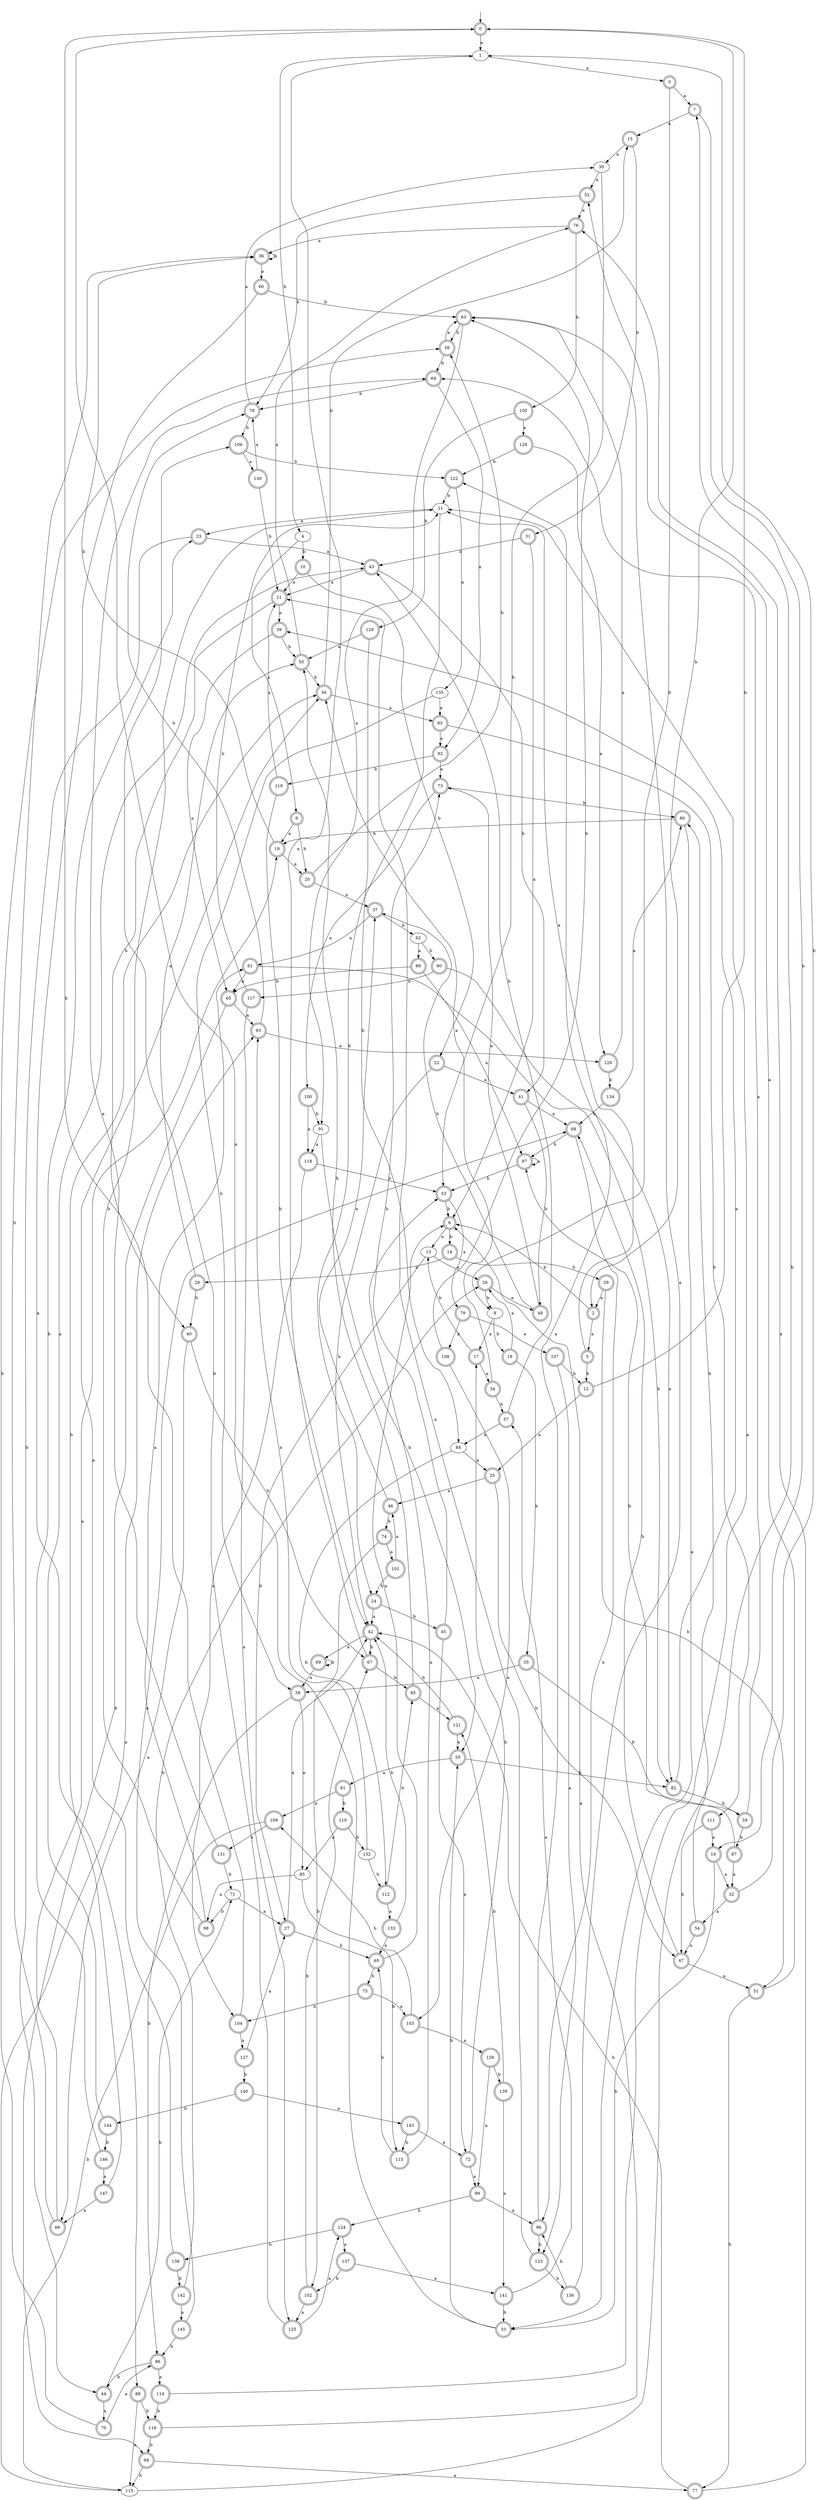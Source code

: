 digraph RandomDFA {
  __start0 [label="", shape=none];
  __start0 -> 0 [label=""];
  0 [shape=circle] [shape=doublecircle]
  0 -> 1 [label="a"]
  0 -> 2 [label="b"]
  1
  1 -> 3 [label="a"]
  1 -> 4 [label="b"]
  2 [shape=doublecircle]
  2 -> 5 [label="a"]
  2 -> 6 [label="b"]
  3 [shape=doublecircle]
  3 -> 7 [label="a"]
  3 -> 8 [label="b"]
  4
  4 -> 9 [label="a"]
  4 -> 10 [label="b"]
  5 [shape=doublecircle]
  5 -> 11 [label="a"]
  5 -> 12 [label="b"]
  6 [shape=doublecircle]
  6 -> 13 [label="a"]
  6 -> 14 [label="b"]
  7 [shape=doublecircle]
  7 -> 15 [label="a"]
  7 -> 16 [label="b"]
  8
  8 -> 17 [label="a"]
  8 -> 18 [label="b"]
  9 [shape=doublecircle]
  9 -> 19 [label="a"]
  9 -> 20 [label="b"]
  10 [shape=doublecircle]
  10 -> 21 [label="a"]
  10 -> 22 [label="b"]
  11
  11 -> 23 [label="a"]
  11 -> 24 [label="b"]
  12 [shape=doublecircle]
  12 -> 25 [label="a"]
  12 -> 0 [label="b"]
  13
  13 -> 26 [label="a"]
  13 -> 27 [label="b"]
  14 [shape=doublecircle]
  14 -> 28 [label="a"]
  14 -> 29 [label="b"]
  15 [shape=doublecircle]
  15 -> 30 [label="a"]
  15 -> 31 [label="b"]
  16 [shape=doublecircle]
  16 -> 32 [label="a"]
  16 -> 33 [label="b"]
  17 [shape=doublecircle]
  17 -> 34 [label="a"]
  17 -> 13 [label="b"]
  18 [shape=doublecircle]
  18 -> 26 [label="a"]
  18 -> 35 [label="b"]
  19 [shape=doublecircle]
  19 -> 20 [label="a"]
  19 -> 36 [label="b"]
  20 [shape=doublecircle]
  20 -> 37 [label="a"]
  20 -> 38 [label="b"]
  21 [shape=doublecircle]
  21 -> 39 [label="a"]
  21 -> 40 [label="b"]
  22 [shape=doublecircle]
  22 -> 41 [label="a"]
  22 -> 42 [label="b"]
  23 [shape=doublecircle]
  23 -> 43 [label="a"]
  23 -> 44 [label="b"]
  24 [shape=doublecircle]
  24 -> 42 [label="a"]
  24 -> 45 [label="b"]
  25 [shape=doublecircle]
  25 -> 46 [label="a"]
  25 -> 47 [label="b"]
  26 [shape=doublecircle]
  26 -> 48 [label="a"]
  26 -> 8 [label="b"]
  27 [shape=doublecircle]
  27 -> 42 [label="a"]
  27 -> 49 [label="b"]
  28 [shape=doublecircle]
  28 -> 50 [label="a"]
  28 -> 40 [label="b"]
  29 [shape=doublecircle]
  29 -> 2 [label="a"]
  29 -> 51 [label="b"]
  30
  30 -> 52 [label="a"]
  30 -> 53 [label="b"]
  31 [shape=doublecircle]
  31 -> 6 [label="a"]
  31 -> 43 [label="b"]
  32 [shape=doublecircle]
  32 -> 54 [label="a"]
  32 -> 1 [label="b"]
  33 [shape=doublecircle]
  33 -> 0 [label="a"]
  33 -> 55 [label="b"]
  34 [shape=doublecircle]
  34 -> 56 [label="a"]
  34 -> 57 [label="b"]
  35 [shape=doublecircle]
  35 -> 58 [label="a"]
  35 -> 59 [label="b"]
  36 [shape=doublecircle]
  36 -> 60 [label="a"]
  36 -> 36 [label="b"]
  37 [shape=doublecircle]
  37 -> 61 [label="a"]
  37 -> 62 [label="b"]
  38 [shape=doublecircle]
  38 -> 63 [label="a"]
  38 -> 64 [label="b"]
  39 [shape=doublecircle]
  39 -> 65 [label="a"]
  39 -> 50 [label="b"]
  40 [shape=doublecircle]
  40 -> 66 [label="a"]
  40 -> 67 [label="b"]
  41 [shape=doublecircle]
  41 -> 68 [label="a"]
  41 -> 48 [label="b"]
  42 [shape=doublecircle]
  42 -> 69 [label="a"]
  42 -> 67 [label="b"]
  43 [shape=doublecircle]
  43 -> 21 [label="a"]
  43 -> 41 [label="b"]
  44 [shape=doublecircle]
  44 -> 70 [label="a"]
  44 -> 71 [label="b"]
  45 [shape=doublecircle]
  45 -> 72 [label="a"]
  45 -> 73 [label="b"]
  46 [shape=doublecircle]
  46 -> 37 [label="a"]
  46 -> 74 [label="b"]
  47 [shape=doublecircle]
  47 -> 51 [label="a"]
  47 -> 68 [label="b"]
  48 [shape=doublecircle]
  48 -> 73 [label="a"]
  48 -> 37 [label="b"]
  49 [shape=doublecircle]
  49 -> 6 [label="a"]
  49 -> 75 [label="b"]
  50 [shape=doublecircle]
  50 -> 76 [label="a"]
  50 -> 56 [label="b"]
  51 [shape=doublecircle]
  51 -> 52 [label="a"]
  51 -> 77 [label="b"]
  52 [shape=doublecircle]
  52 -> 76 [label="a"]
  52 -> 78 [label="b"]
  53 [shape=doublecircle]
  53 -> 79 [label="a"]
  53 -> 6 [label="b"]
  54 [shape=doublecircle]
  54 -> 47 [label="a"]
  54 -> 80 [label="b"]
  55 [shape=doublecircle]
  55 -> 81 [label="a"]
  55 -> 82 [label="b"]
  56 [shape=doublecircle]
  56 -> 83 [label="a"]
  56 -> 15 [label="b"]
  57 [shape=doublecircle]
  57 -> 84 [label="a"]
  57 -> 43 [label="b"]
  58 [shape=doublecircle]
  58 -> 85 [label="a"]
  58 -> 86 [label="b"]
  59 [shape=doublecircle]
  59 -> 64 [label="a"]
  59 -> 87 [label="b"]
  60 [shape=doublecircle]
  60 -> 88 [label="a"]
  60 -> 63 [label="b"]
  61 [shape=doublecircle]
  61 -> 65 [label="a"]
  61 -> 82 [label="b"]
  62
  62 -> 89 [label="a"]
  62 -> 90 [label="b"]
  63 [shape=doublecircle]
  63 -> 91 [label="a"]
  63 -> 38 [label="b"]
  64 [shape=doublecircle]
  64 -> 92 [label="a"]
  64 -> 78 [label="b"]
  65 [shape=doublecircle]
  65 -> 93 [label="a"]
  65 -> 94 [label="b"]
  66 [shape=doublecircle]
  66 -> 19 [label="a"]
  66 -> 36 [label="b"]
  67 [shape=doublecircle]
  67 -> 1 [label="a"]
  67 -> 95 [label="b"]
  68 [shape=doublecircle]
  68 -> 96 [label="a"]
  68 -> 97 [label="b"]
  69 [shape=doublecircle]
  69 -> 58 [label="a"]
  69 -> 69 [label="b"]
  70 [shape=doublecircle]
  70 -> 86 [label="a"]
  70 -> 38 [label="b"]
  71
  71 -> 27 [label="a"]
  71 -> 98 [label="b"]
  72 [shape=doublecircle]
  72 -> 99 [label="a"]
  72 -> 17 [label="b"]
  73 [shape=doublecircle]
  73 -> 100 [label="a"]
  73 -> 80 [label="b"]
  74 [shape=doublecircle]
  74 -> 101 [label="a"]
  74 -> 102 [label="b"]
  75 [shape=doublecircle]
  75 -> 103 [label="a"]
  75 -> 104 [label="b"]
  76 [shape=doublecircle]
  76 -> 36 [label="a"]
  76 -> 105 [label="b"]
  77 [shape=doublecircle]
  77 -> 76 [label="a"]
  77 -> 42 [label="b"]
  78 [shape=doublecircle]
  78 -> 30 [label="a"]
  78 -> 106 [label="b"]
  79 [shape=doublecircle]
  79 -> 107 [label="a"]
  79 -> 108 [label="b"]
  80 [shape=doublecircle]
  80 -> 33 [label="a"]
  80 -> 19 [label="b"]
  81 [shape=doublecircle]
  81 -> 109 [label="a"]
  81 -> 110 [label="b"]
  82 [shape=doublecircle]
  82 -> 39 [label="a"]
  82 -> 59 [label="b"]
  83 [shape=doublecircle]
  83 -> 92 [label="a"]
  83 -> 111 [label="b"]
  84
  84 -> 25 [label="a"]
  84 -> 112 [label="b"]
  85
  85 -> 98 [label="a"]
  85 -> 113 [label="b"]
  86 [shape=doublecircle]
  86 -> 114 [label="a"]
  86 -> 44 [label="b"]
  87 [shape=doublecircle]
  87 -> 32 [label="a"]
  87 -> 97 [label="b"]
  88 [shape=doublecircle]
  88 -> 115 [label="a"]
  88 -> 116 [label="b"]
  89 [shape=doublecircle]
  89 -> 97 [label="a"]
  89 -> 65 [label="b"]
  90 [shape=doublecircle]
  90 -> 82 [label="a"]
  90 -> 117 [label="b"]
  91
  91 -> 118 [label="a"]
  91 -> 55 [label="b"]
  92 [shape=doublecircle]
  92 -> 73 [label="a"]
  92 -> 119 [label="b"]
  93 [shape=doublecircle]
  93 -> 120 [label="a"]
  93 -> 78 [label="b"]
  94 [shape=doublecircle]
  94 -> 77 [label="a"]
  94 -> 115 [label="b"]
  95 [shape=doublecircle]
  95 -> 121 [label="a"]
  95 -> 50 [label="b"]
  96 [shape=doublecircle]
  96 -> 122 [label="a"]
  96 -> 123 [label="b"]
  97 [shape=doublecircle]
  97 -> 97 [label="a"]
  97 -> 53 [label="b"]
  98 [shape=doublecircle]
  98 -> 61 [label="a"]
  98 -> 11 [label="b"]
  99 [shape=doublecircle]
  99 -> 96 [label="a"]
  99 -> 124 [label="b"]
  100 [shape=doublecircle]
  100 -> 118 [label="a"]
  100 -> 91 [label="b"]
  101 [shape=doublecircle]
  101 -> 46 [label="a"]
  101 -> 24 [label="b"]
  102 [shape=doublecircle]
  102 -> 125 [label="a"]
  102 -> 67 [label="b"]
  103 [shape=doublecircle]
  103 -> 126 [label="a"]
  103 -> 109 [label="b"]
  104 [shape=doublecircle]
  104 -> 127 [label="a"]
  104 -> 0 [label="b"]
  105 [shape=doublecircle]
  105 -> 128 [label="a"]
  105 -> 129 [label="b"]
  106 [shape=doublecircle]
  106 -> 130 [label="a"]
  106 -> 122 [label="b"]
  107 [shape=doublecircle]
  107 -> 123 [label="a"]
  107 -> 12 [label="b"]
  108 [shape=doublecircle]
  108 -> 103 [label="a"]
  108 -> 63 [label="b"]
  109 [shape=doublecircle]
  109 -> 131 [label="a"]
  109 -> 115 [label="b"]
  110 [shape=doublecircle]
  110 -> 85 [label="a"]
  110 -> 132 [label="b"]
  111 [shape=doublecircle]
  111 -> 16 [label="a"]
  111 -> 47 [label="b"]
  112 [shape=doublecircle]
  112 -> 133 [label="a"]
  112 -> 95 [label="b"]
  113 [shape=doublecircle]
  113 -> 53 [label="a"]
  113 -> 49 [label="b"]
  114 [shape=doublecircle]
  114 -> 11 [label="a"]
  114 -> 116 [label="b"]
  115
  115 -> 93 [label="a"]
  115 -> 7 [label="b"]
  116 [shape=doublecircle]
  116 -> 6 [label="a"]
  116 -> 94 [label="b"]
  117 [shape=doublecircle]
  117 -> 125 [label="a"]
  117 -> 11 [label="b"]
  118 [shape=doublecircle]
  118 -> 104 [label="a"]
  118 -> 53 [label="b"]
  119 [shape=doublecircle]
  119 -> 21 [label="a"]
  119 -> 42 [label="b"]
  120 [shape=doublecircle]
  120 -> 63 [label="a"]
  120 -> 134 [label="b"]
  121 [shape=doublecircle]
  121 -> 55 [label="a"]
  121 -> 42 [label="b"]
  122 [shape=doublecircle]
  122 -> 135 [label="a"]
  122 -> 11 [label="b"]
  123 [shape=doublecircle]
  123 -> 21 [label="a"]
  123 -> 136 [label="b"]
  124 [shape=doublecircle]
  124 -> 137 [label="a"]
  124 -> 138 [label="b"]
  125 [shape=doublecircle]
  125 -> 124 [label="a"]
  125 -> 106 [label="b"]
  126 [shape=doublecircle]
  126 -> 99 [label="a"]
  126 -> 139 [label="b"]
  127 [shape=doublecircle]
  127 -> 27 [label="a"]
  127 -> 140 [label="b"]
  128 [shape=doublecircle]
  128 -> 120 [label="a"]
  128 -> 122 [label="b"]
  129 [shape=doublecircle]
  129 -> 50 [label="a"]
  129 -> 84 [label="b"]
  130 [shape=doublecircle]
  130 -> 78 [label="a"]
  130 -> 21 [label="b"]
  131 [shape=doublecircle]
  131 -> 64 [label="a"]
  131 -> 71 [label="b"]
  132
  132 -> 93 [label="a"]
  132 -> 112 [label="b"]
  133 [shape=doublecircle]
  133 -> 49 [label="a"]
  133 -> 42 [label="b"]
  134 [shape=doublecircle]
  134 -> 80 [label="a"]
  134 -> 68 [label="b"]
  135
  135 -> 83 [label="a"]
  135 -> 58 [label="b"]
  136 [shape=doublecircle]
  136 -> 63 [label="a"]
  136 -> 96 [label="b"]
  137 [shape=doublecircle]
  137 -> 141 [label="a"]
  137 -> 102 [label="b"]
  138 [shape=doublecircle]
  138 -> 56 [label="a"]
  138 -> 142 [label="b"]
  139 [shape=doublecircle]
  139 -> 141 [label="a"]
  139 -> 121 [label="b"]
  140 [shape=doublecircle]
  140 -> 143 [label="a"]
  140 -> 144 [label="b"]
  141 [shape=doublecircle]
  141 -> 57 [label="a"]
  141 -> 33 [label="b"]
  142 [shape=doublecircle]
  142 -> 145 [label="a"]
  142 -> 26 [label="b"]
  143 [shape=doublecircle]
  143 -> 72 [label="a"]
  143 -> 113 [label="b"]
  144 [shape=doublecircle]
  144 -> 43 [label="a"]
  144 -> 146 [label="b"]
  145 [shape=doublecircle]
  145 -> 68 [label="a"]
  145 -> 86 [label="b"]
  146 [shape=doublecircle]
  146 -> 147 [label="a"]
  146 -> 23 [label="b"]
  147 [shape=doublecircle]
  147 -> 66 [label="a"]
  147 -> 56 [label="b"]
}

